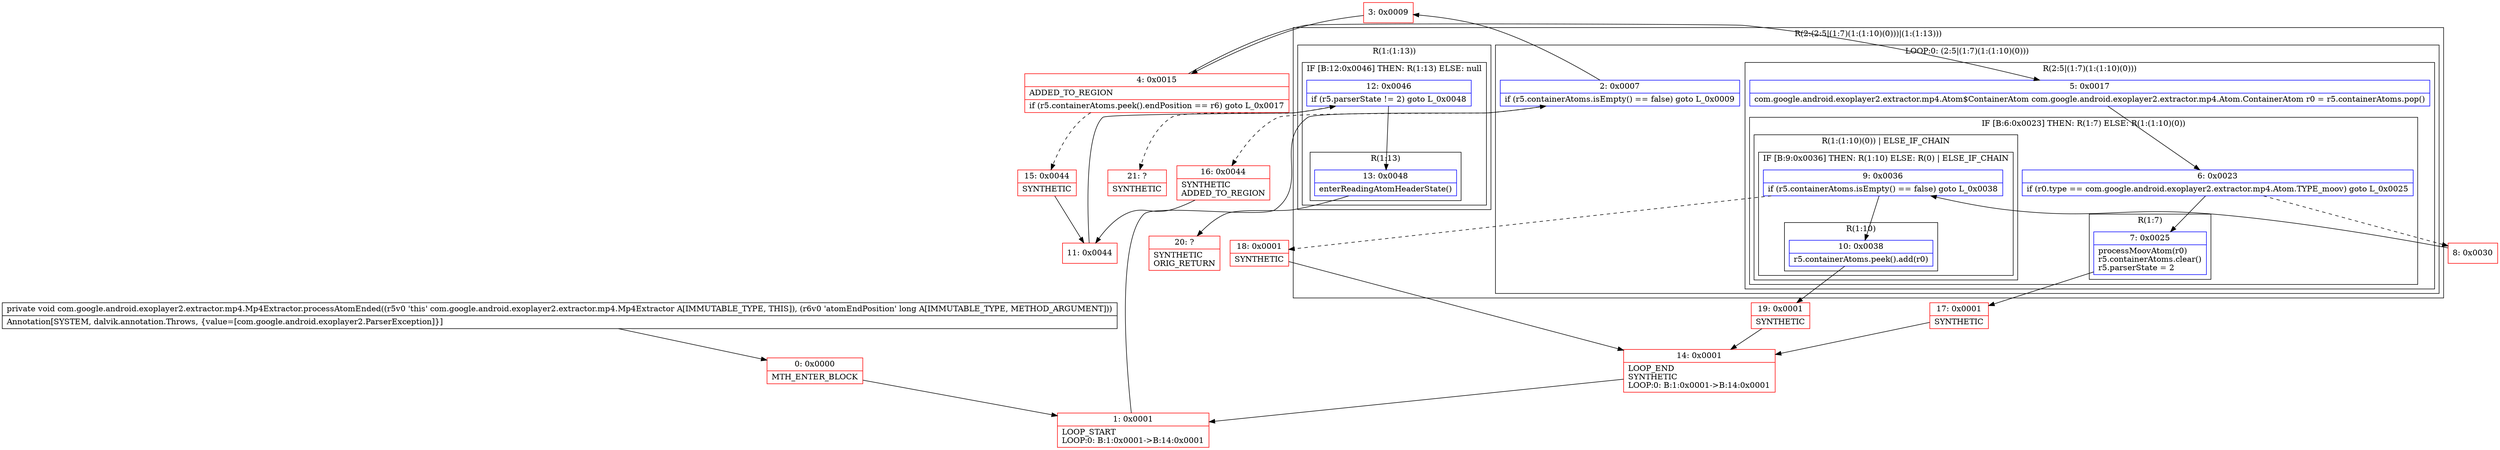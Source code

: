 digraph "CFG forcom.google.android.exoplayer2.extractor.mp4.Mp4Extractor.processAtomEnded(J)V" {
subgraph cluster_Region_97410232 {
label = "R(2:(2:5|(1:7)(1:(1:10)(0)))|(1:(1:13)))";
node [shape=record,color=blue];
subgraph cluster_LoopRegion_753856694 {
label = "LOOP:0: (2:5|(1:7)(1:(1:10)(0)))";
node [shape=record,color=blue];
Node_2 [shape=record,label="{2\:\ 0x0007|if (r5.containerAtoms.isEmpty() == false) goto L_0x0009\l}"];
subgraph cluster_Region_152688521 {
label = "R(2:5|(1:7)(1:(1:10)(0)))";
node [shape=record,color=blue];
Node_5 [shape=record,label="{5\:\ 0x0017|com.google.android.exoplayer2.extractor.mp4.Atom$ContainerAtom com.google.android.exoplayer2.extractor.mp4.Atom.ContainerAtom r0 = r5.containerAtoms.pop()\l}"];
subgraph cluster_IfRegion_149788781 {
label = "IF [B:6:0x0023] THEN: R(1:7) ELSE: R(1:(1:10)(0))";
node [shape=record,color=blue];
Node_6 [shape=record,label="{6\:\ 0x0023|if (r0.type == com.google.android.exoplayer2.extractor.mp4.Atom.TYPE_moov) goto L_0x0025\l}"];
subgraph cluster_Region_1406699985 {
label = "R(1:7)";
node [shape=record,color=blue];
Node_7 [shape=record,label="{7\:\ 0x0025|processMoovAtom(r0)\lr5.containerAtoms.clear()\lr5.parserState = 2\l}"];
}
subgraph cluster_Region_1280179633 {
label = "R(1:(1:10)(0)) | ELSE_IF_CHAIN\l";
node [shape=record,color=blue];
subgraph cluster_IfRegion_812092069 {
label = "IF [B:9:0x0036] THEN: R(1:10) ELSE: R(0) | ELSE_IF_CHAIN\l";
node [shape=record,color=blue];
Node_9 [shape=record,label="{9\:\ 0x0036|if (r5.containerAtoms.isEmpty() == false) goto L_0x0038\l}"];
subgraph cluster_Region_1986024641 {
label = "R(1:10)";
node [shape=record,color=blue];
Node_10 [shape=record,label="{10\:\ 0x0038|r5.containerAtoms.peek().add(r0)\l}"];
}
subgraph cluster_Region_1203452813 {
label = "R(0)";
node [shape=record,color=blue];
}
}
}
}
}
}
subgraph cluster_Region_470485132 {
label = "R(1:(1:13))";
node [shape=record,color=blue];
subgraph cluster_IfRegion_1057545929 {
label = "IF [B:12:0x0046] THEN: R(1:13) ELSE: null";
node [shape=record,color=blue];
Node_12 [shape=record,label="{12\:\ 0x0046|if (r5.parserState != 2) goto L_0x0048\l}"];
subgraph cluster_Region_859199791 {
label = "R(1:13)";
node [shape=record,color=blue];
Node_13 [shape=record,label="{13\:\ 0x0048|enterReadingAtomHeaderState()\l}"];
}
}
}
}
Node_0 [shape=record,color=red,label="{0\:\ 0x0000|MTH_ENTER_BLOCK\l}"];
Node_1 [shape=record,color=red,label="{1\:\ 0x0001|LOOP_START\lLOOP:0: B:1:0x0001\-\>B:14:0x0001\l}"];
Node_3 [shape=record,color=red,label="{3\:\ 0x0009}"];
Node_4 [shape=record,color=red,label="{4\:\ 0x0015|ADDED_TO_REGION\l|if (r5.containerAtoms.peek().endPosition == r6) goto L_0x0017\l}"];
Node_8 [shape=record,color=red,label="{8\:\ 0x0030}"];
Node_11 [shape=record,color=red,label="{11\:\ 0x0044}"];
Node_14 [shape=record,color=red,label="{14\:\ 0x0001|LOOP_END\lSYNTHETIC\lLOOP:0: B:1:0x0001\-\>B:14:0x0001\l}"];
Node_15 [shape=record,color=red,label="{15\:\ 0x0044|SYNTHETIC\l}"];
Node_16 [shape=record,color=red,label="{16\:\ 0x0044|SYNTHETIC\lADDED_TO_REGION\l}"];
Node_17 [shape=record,color=red,label="{17\:\ 0x0001|SYNTHETIC\l}"];
Node_18 [shape=record,color=red,label="{18\:\ 0x0001|SYNTHETIC\l}"];
Node_19 [shape=record,color=red,label="{19\:\ 0x0001|SYNTHETIC\l}"];
Node_20 [shape=record,color=red,label="{20\:\ ?|SYNTHETIC\lORIG_RETURN\l}"];
Node_21 [shape=record,color=red,label="{21\:\ ?|SYNTHETIC\l}"];
MethodNode[shape=record,label="{private void com.google.android.exoplayer2.extractor.mp4.Mp4Extractor.processAtomEnded((r5v0 'this' com.google.android.exoplayer2.extractor.mp4.Mp4Extractor A[IMMUTABLE_TYPE, THIS]), (r6v0 'atomEndPosition' long A[IMMUTABLE_TYPE, METHOD_ARGUMENT]))  | Annotation[SYSTEM, dalvik.annotation.Throws, \{value=[com.google.android.exoplayer2.ParserException]\}]\l}"];
MethodNode -> Node_0;
Node_2 -> Node_3;
Node_2 -> Node_16[style=dashed];
Node_5 -> Node_6;
Node_6 -> Node_7;
Node_6 -> Node_8[style=dashed];
Node_7 -> Node_17;
Node_9 -> Node_10;
Node_9 -> Node_18[style=dashed];
Node_10 -> Node_19;
Node_12 -> Node_13;
Node_12 -> Node_21[style=dashed];
Node_13 -> Node_20;
Node_0 -> Node_1;
Node_1 -> Node_2;
Node_3 -> Node_4;
Node_4 -> Node_5;
Node_4 -> Node_15[style=dashed];
Node_8 -> Node_9;
Node_11 -> Node_12;
Node_14 -> Node_1;
Node_15 -> Node_11;
Node_16 -> Node_11;
Node_17 -> Node_14;
Node_18 -> Node_14;
Node_19 -> Node_14;
}

